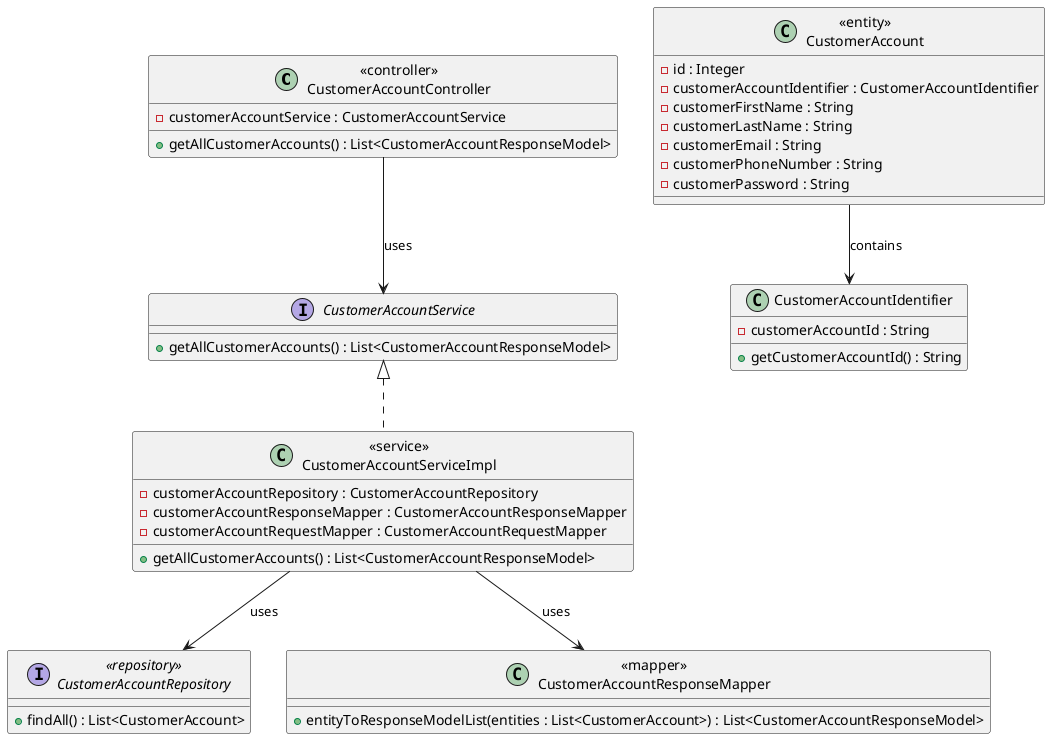 @startuml
' Define class styles
skinparam class {
    BackgroundColor<<entity>> Wheat
    BackgroundColor<<controller>> LightSkyBlue
    BackgroundColor<<service>> LightGreen
    BackgroundColor<<repository>> LightCoral
    BackgroundColor<<mapper>> Khaki
}

' CustomerAccountController
class "<<controller>>\nCustomerAccountController" as controller {
    - customerAccountService : CustomerAccountService
    + getAllCustomerAccounts() : List<CustomerAccountResponseModel>
}

' CustomerAccountService interface
interface "CustomerAccountService" as service {
    + getAllCustomerAccounts() : List<CustomerAccountResponseModel>
}

' CustomerAccountServiceImpl class
class "<<service>>\nCustomerAccountServiceImpl" as serviceImpl {
    - customerAccountRepository : CustomerAccountRepository
    - customerAccountResponseMapper : CustomerAccountResponseMapper
    - customerAccountRequestMapper : CustomerAccountRequestMapper
    + getAllCustomerAccounts() : List<CustomerAccountResponseModel>
}
serviceImpl .up.|> service

' CustomerAccountRepository interface (assuming existence)
interface "<<repository>>\nCustomerAccountRepository" as repository {
    + findAll() : List<CustomerAccount>
}

' CustomerAccountResponseMapper class (assuming existence)
class "<<mapper>>\nCustomerAccountResponseMapper" as responseMapper {
    + entityToResponseModelList(entities : List<CustomerAccount>) : List<CustomerAccountResponseModel>
}

' CustomerAccount class
class "<<entity>>\nCustomerAccount" as customerAccount {
    - id : Integer
    - customerAccountIdentifier : CustomerAccountIdentifier
    - customerFirstName : String
    - customerLastName : String
    - customerEmail : String
    - customerPhoneNumber : String
    - customerPassword : String
}

' CustomerAccountIdentifier class
class "CustomerAccountIdentifier" as accountIdentifier {
    - customerAccountId : String
    + getCustomerAccountId() : String
}

' Relationships
controller --> service : uses
serviceImpl --> repository : uses
serviceImpl --> responseMapper : uses
customerAccount --> accountIdentifier : contains

@enduml